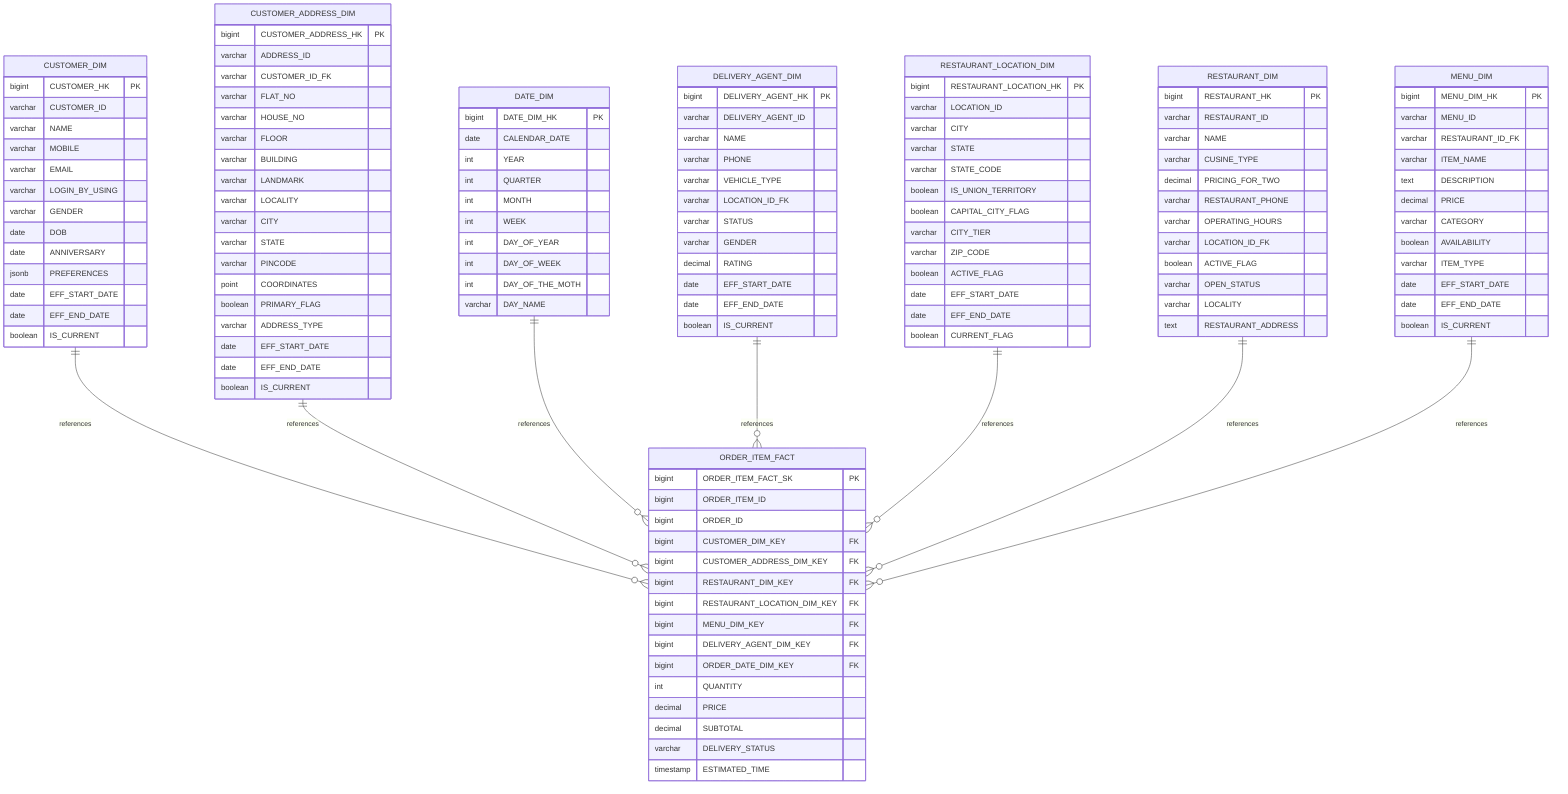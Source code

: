 erDiagram
    ORDER_ITEM_FACT {
        bigint ORDER_ITEM_FACT_SK PK
        bigint ORDER_ITEM_ID
        bigint ORDER_ID
        bigint CUSTOMER_DIM_KEY FK
        bigint CUSTOMER_ADDRESS_DIM_KEY FK
        bigint RESTAURANT_DIM_KEY FK
        bigint RESTAURANT_LOCATION_DIM_KEY FK
        bigint MENU_DIM_KEY FK
        bigint DELIVERY_AGENT_DIM_KEY FK
        bigint ORDER_DATE_DIM_KEY FK
        int QUANTITY
        decimal PRICE
        decimal SUBTOTAL
        varchar DELIVERY_STATUS
        timestamp ESTIMATED_TIME
    }

    CUSTOMER_DIM {
        bigint CUSTOMER_HK PK
        varchar CUSTOMER_ID
        varchar NAME
        varchar MOBILE
        varchar EMAIL
        varchar LOGIN_BY_USING
        varchar GENDER
        date DOB
        date ANNIVERSARY
        jsonb PREFERENCES
        date EFF_START_DATE
        date EFF_END_DATE
        boolean IS_CURRENT
    }

    CUSTOMER_ADDRESS_DIM {
        bigint CUSTOMER_ADDRESS_HK PK
        varchar ADDRESS_ID
        varchar CUSTOMER_ID_FK
        varchar FLAT_NO
        varchar HOUSE_NO
        varchar FLOOR
        varchar BUILDING
        varchar LANDMARK
        varchar LOCALITY
        varchar CITY
        varchar STATE
        varchar PINCODE
        point COORDINATES
        boolean PRIMARY_FLAG
        varchar ADDRESS_TYPE
        date EFF_START_DATE
        date EFF_END_DATE
        boolean IS_CURRENT
    }

    DATE_DIM {
        bigint DATE_DIM_HK PK
        date CALENDAR_DATE
        int YEAR
        int QUARTER
        int MONTH
        int WEEK
        int DAY_OF_YEAR
        int DAY_OF_WEEK
        int DAY_OF_THE_MOTH
        varchar DAY_NAME
    }

    DELIVERY_AGENT_DIM {
        bigint DELIVERY_AGENT_HK PK
        varchar DELIVERY_AGENT_ID
        varchar NAME
        varchar PHONE
        varchar VEHICLE_TYPE
        varchar LOCATION_ID_FK
        varchar STATUS
        varchar GENDER
        decimal RATING
        date EFF_START_DATE
        date EFF_END_DATE
        boolean IS_CURRENT
    }

    RESTAURANT_LOCATION_DIM {
        bigint RESTAURANT_LOCATION_HK PK
        varchar LOCATION_ID
        varchar CITY
        varchar STATE
        varchar STATE_CODE
        boolean IS_UNION_TERRITORY
        boolean CAPITAL_CITY_FLAG
        varchar CITY_TIER
        varchar ZIP_CODE
        boolean ACTIVE_FLAG
        date EFF_START_DATE
        date EFF_END_DATE
        boolean CURRENT_FLAG
    }

    RESTAURANT_DIM {
        bigint RESTAURANT_HK PK
        varchar RESTAURANT_ID
        varchar NAME
        varchar CUSINE_TYPE
        decimal PRICING_FOR_TWO
        varchar RESTAURANT_PHONE
        varchar OPERATING_HOURS
        varchar LOCATION_ID_FK
        boolean ACTIVE_FLAG
        varchar OPEN_STATUS
        varchar LOCALITY
        text RESTAURANT_ADDRESS
    }

    MENU_DIM {
        bigint MENU_DIM_HK PK
        varchar MENU_ID
        varchar RESTAURANT_ID_FK
        varchar ITEM_NAME
        text DESCRIPTION
        decimal PRICE
        varchar CATEGORY
        boolean AVAILABILITY
        varchar ITEM_TYPE
        date EFF_START_DATE
        date EFF_END_DATE
        boolean IS_CURRENT
    }

    CUSTOMER_DIM ||--o{ ORDER_ITEM_FACT : references
    CUSTOMER_ADDRESS_DIM ||--o{ ORDER_ITEM_FACT : references
    DATE_DIM ||--o{ ORDER_ITEM_FACT : references
    DELIVERY_AGENT_DIM ||--o{ ORDER_ITEM_FACT : references
    RESTAURANT_LOCATION_DIM ||--o{ ORDER_ITEM_FACT : references
    RESTAURANT_DIM ||--o{ ORDER_ITEM_FACT : references
    MENU_DIM ||--o{ ORDER_ITEM_FACT : references